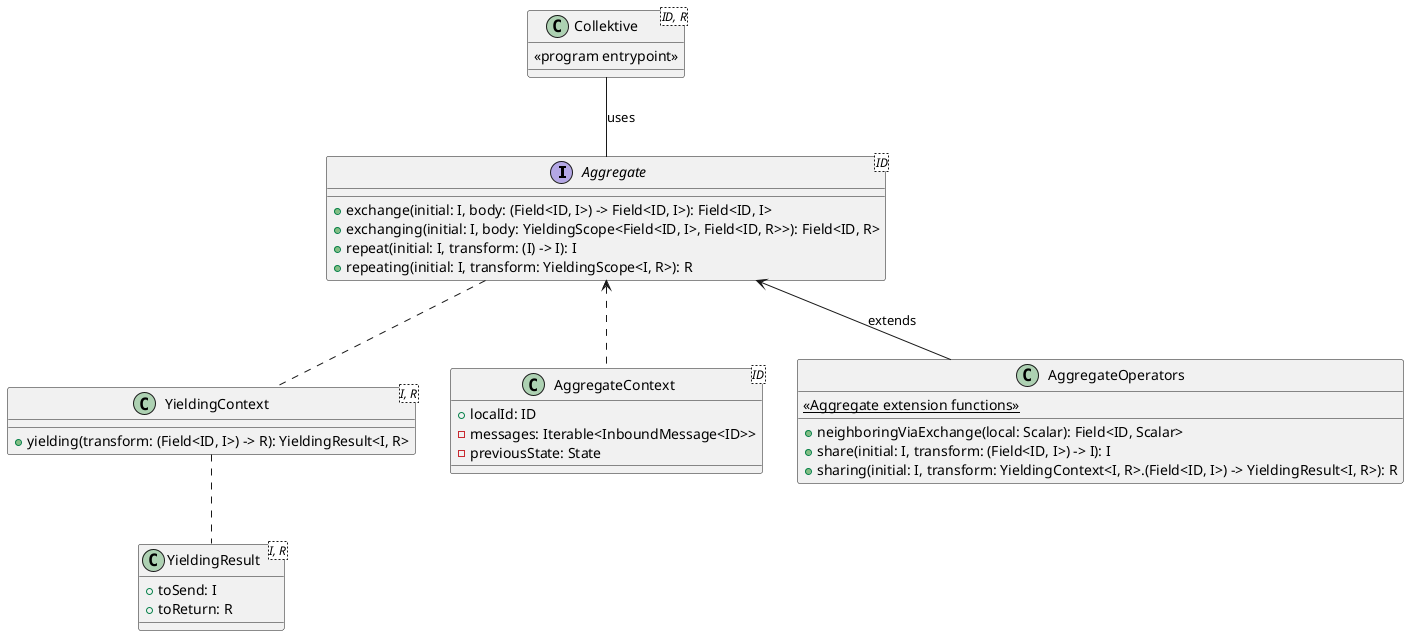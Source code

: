 @startuml
interface Aggregate<ID> {
    {abstract}
    + exchange(initial: I, body: (Field<ID, I>) -> Field<ID, I>): Field<ID, I>
    + exchanging(initial: I, body: YieldingScope<Field<ID, I>, Field<ID, R>>): Field<ID, R>
    + repeat(initial: I, transform: (I) -> I): I
    + repeating(initial: I, transform: YieldingScope<I, R>): R
}

class YieldingContext<I, R> {
    + yielding(transform: (Field<ID, I>) -> R): YieldingResult<I, R>
}

class Collektive<ID, R> {
    <<program entrypoint>>
}

class AggregateContext<ID> {
    + localId: ID
    - messages: Iterable<InboundMessage<ID>>
    - previousState: State
}

class "AggregateOperators" {
    {static} <<Aggregate extension functions>>
    + neighboringViaExchange(local: Scalar): Field<ID, Scalar>
    + share(initial: I, transform: (Field<ID, I>) -> I): I
    + sharing(initial: I, transform: YieldingContext<I, R>.(Field<ID, I>) -> YieldingResult<I, R>): R
}

class YieldingResult<I, R> {
    + toSend: I
    + toReturn: R
}

Collektive -- Aggregate: uses
Aggregate <.. AggregateContext
Aggregate .. YieldingContext
Aggregate <-- AggregateOperators: extends
YieldingContext .. YieldingResult

@enduml